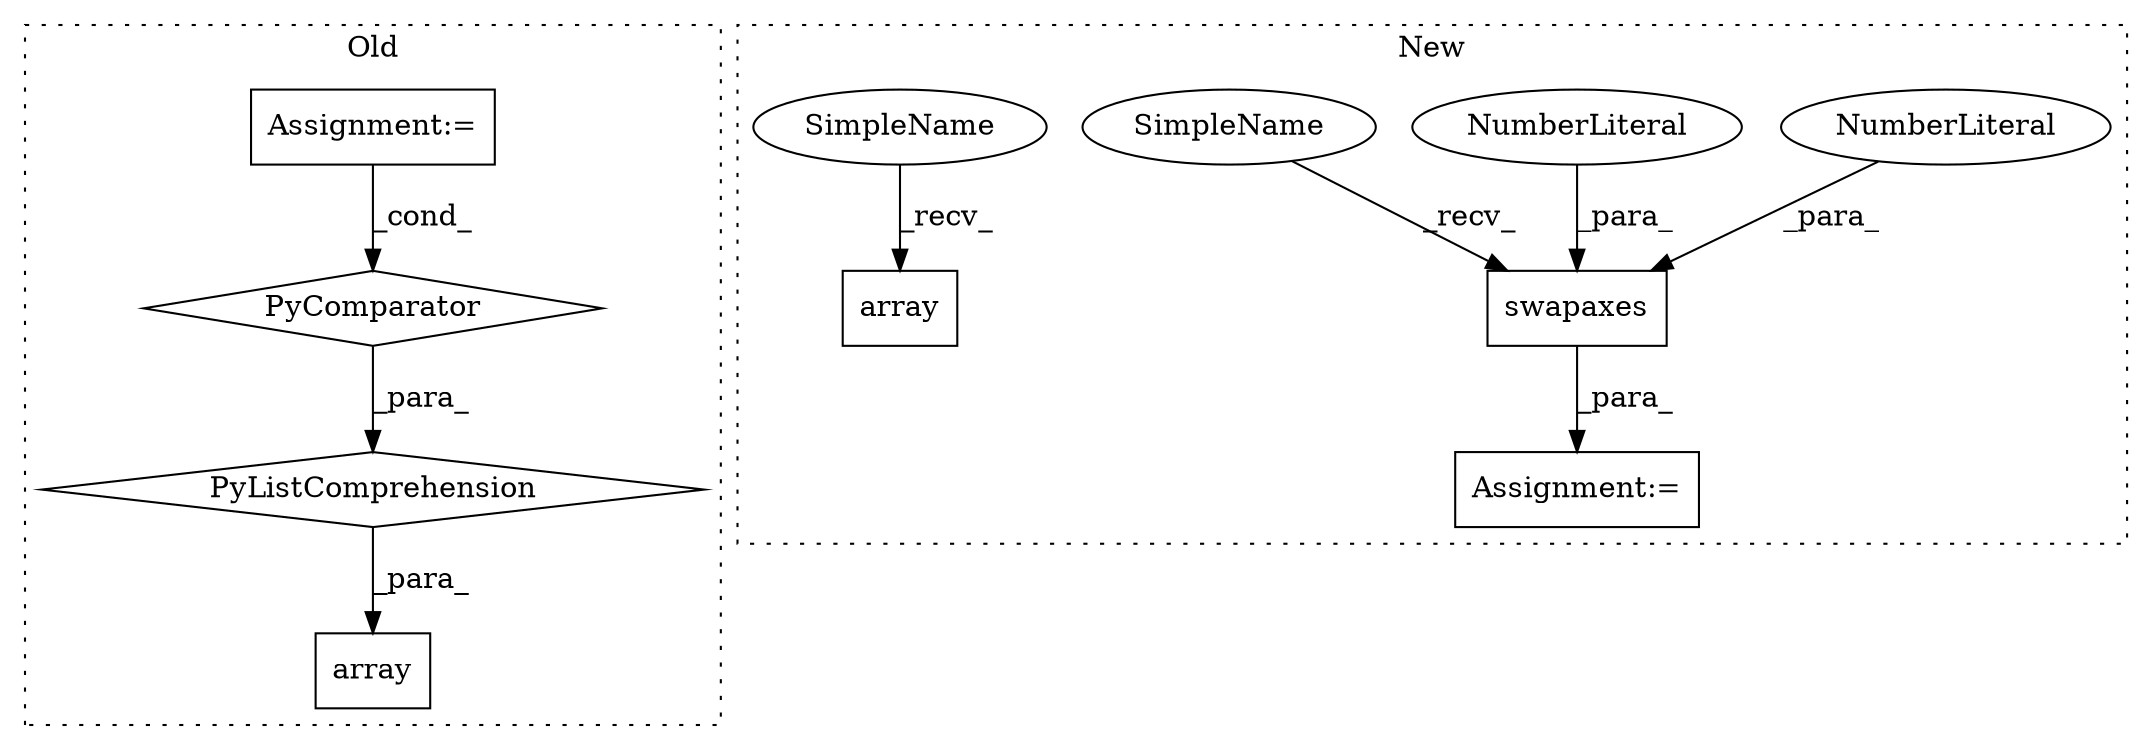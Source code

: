 digraph G {
subgraph cluster0 {
1 [label="PyComparator" a="113" s="980" l="32" shape="diamond"];
5 [label="PyListComprehension" a="109" s="843" l="177" shape="diamond"];
6 [label="Assignment:=" a="7" s="980" l="32" shape="box"];
8 [label="array" a="32" s="826,1020" l="17,-5" shape="box"];
label = "Old";
style="dotted";
}
subgraph cluster1 {
2 [label="swapaxes" a="32" s="930,944" l="9,1" shape="box"];
3 [label="NumberLiteral" a="34" s="943" l="1" shape="ellipse"];
4 [label="NumberLiteral" a="34" s="941" l="1" shape="ellipse"];
7 [label="Assignment:=" a="7" s="923" l="1" shape="box"];
9 [label="array" a="32" s="687,830" l="17,-5" shape="box"];
10 [label="SimpleName" a="42" s="924" l="5" shape="ellipse"];
11 [label="SimpleName" a="42" s="681" l="5" shape="ellipse"];
label = "New";
style="dotted";
}
1 -> 5 [label="_para_"];
2 -> 7 [label="_para_"];
3 -> 2 [label="_para_"];
4 -> 2 [label="_para_"];
5 -> 8 [label="_para_"];
6 -> 1 [label="_cond_"];
10 -> 2 [label="_recv_"];
11 -> 9 [label="_recv_"];
}